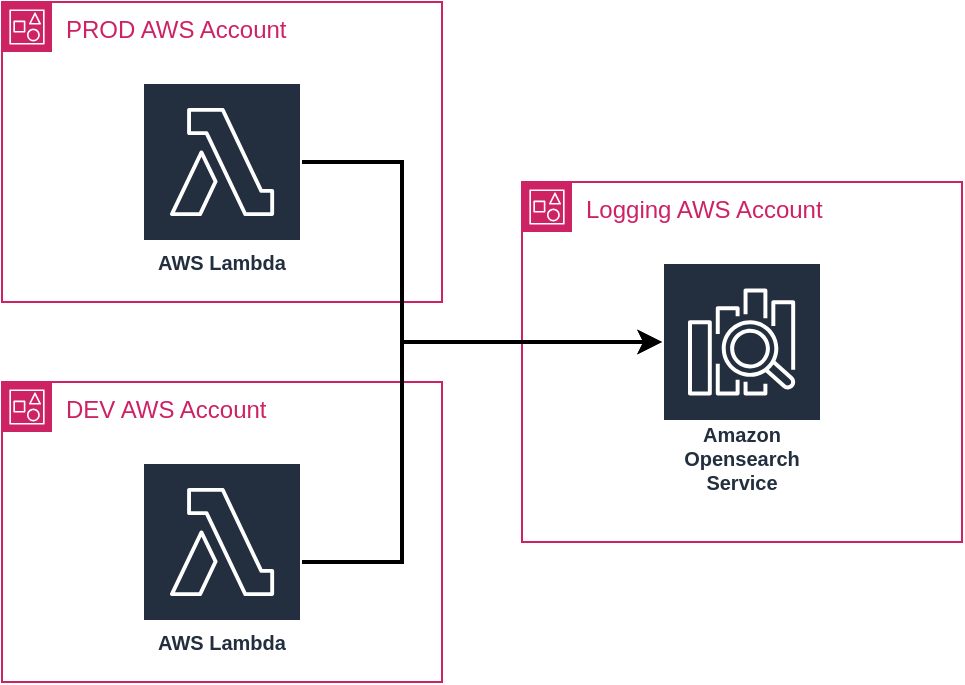 <mxfile version="21.0.1" type="device"><diagram name="Page-1" id="X5ldkBM1lUoXmLsWTqdS"><mxGraphModel dx="862" dy="1836" grid="1" gridSize="10" guides="1" tooltips="1" connect="1" arrows="1" fold="1" page="1" pageScale="1" pageWidth="1300" pageHeight="1200" math="0" shadow="0"><root><mxCell id="0"/><mxCell id="1" parent="0"/><mxCell id="TZOL0M0RLqD5XjyOyjtB-3" value="PROD AWS Account" style="points=[[0,0],[0.25,0],[0.5,0],[0.75,0],[1,0],[1,0.25],[1,0.5],[1,0.75],[1,1],[0.75,1],[0.5,1],[0.25,1],[0,1],[0,0.75],[0,0.5],[0,0.25]];outlineConnect=0;gradientColor=none;html=1;whiteSpace=wrap;fontSize=12;fontStyle=0;container=1;pointerEvents=0;collapsible=0;recursiveResize=0;shape=mxgraph.aws4.group;grIcon=mxgraph.aws4.group_account;strokeColor=#CD2264;fillColor=none;verticalAlign=top;align=left;spacingLeft=30;fontColor=#CD2264;dashed=0;" vertex="1" parent="1"><mxGeometry x="120" y="-10" width="220" height="150" as="geometry"/></mxCell><mxCell id="TZOL0M0RLqD5XjyOyjtB-1" value="AWS Lambda" style="sketch=0;outlineConnect=0;fontColor=#232F3E;gradientColor=none;strokeColor=#ffffff;fillColor=#232F3E;dashed=0;verticalLabelPosition=middle;verticalAlign=bottom;align=center;html=1;whiteSpace=wrap;fontSize=10;fontStyle=1;spacing=3;shape=mxgraph.aws4.productIcon;prIcon=mxgraph.aws4.lambda;" vertex="1" parent="TZOL0M0RLqD5XjyOyjtB-3"><mxGeometry x="70" y="40" width="80" height="100" as="geometry"/></mxCell><mxCell id="TZOL0M0RLqD5XjyOyjtB-6" value="" style="shape=image;html=1;verticalAlign=top;verticalLabelPosition=bottom;labelBackgroundColor=#ffffff;imageAspect=0;aspect=fixed;image=https://cdn4.iconfinder.com/data/icons/scripting-and-programming-languages/512/660277-Python_logo-128.png;rotation=-90;" vertex="1" parent="TZOL0M0RLqD5XjyOyjtB-3"><mxGeometry x="10" y="40" width="82" height="82" as="geometry"/></mxCell><mxCell id="TZOL0M0RLqD5XjyOyjtB-4" value="Logging AWS Account" style="points=[[0,0],[0.25,0],[0.5,0],[0.75,0],[1,0],[1,0.25],[1,0.5],[1,0.75],[1,1],[0.75,1],[0.5,1],[0.25,1],[0,1],[0,0.75],[0,0.5],[0,0.25]];outlineConnect=0;gradientColor=none;html=1;whiteSpace=wrap;fontSize=12;fontStyle=0;container=1;pointerEvents=0;collapsible=0;recursiveResize=0;shape=mxgraph.aws4.group;grIcon=mxgraph.aws4.group_account;strokeColor=#CD2264;fillColor=none;verticalAlign=top;align=left;spacingLeft=30;fontColor=#CD2264;dashed=0;" vertex="1" parent="1"><mxGeometry x="380" y="80" width="220" height="180" as="geometry"/></mxCell><mxCell id="TZOL0M0RLqD5XjyOyjtB-2" value="Amazon Opensearch Service" style="sketch=0;outlineConnect=0;fontColor=#232F3E;gradientColor=none;strokeColor=#ffffff;fillColor=#232F3E;dashed=0;verticalLabelPosition=middle;verticalAlign=bottom;align=center;html=1;whiteSpace=wrap;fontSize=10;fontStyle=1;spacing=3;shape=mxgraph.aws4.productIcon;prIcon=mxgraph.aws4.elasticsearch_service;" vertex="1" parent="TZOL0M0RLqD5XjyOyjtB-4"><mxGeometry x="70" y="40" width="80" height="120" as="geometry"/></mxCell><mxCell id="TZOL0M0RLqD5XjyOyjtB-7" style="edgeStyle=orthogonalEdgeStyle;rounded=0;orthogonalLoop=1;jettySize=auto;html=1;strokeWidth=2;" edge="1" parent="1" source="TZOL0M0RLqD5XjyOyjtB-1" target="TZOL0M0RLqD5XjyOyjtB-2"><mxGeometry relative="1" as="geometry"><Array as="points"><mxPoint x="320" y="70"/><mxPoint x="320" y="160"/></Array></mxGeometry></mxCell><mxCell id="TZOL0M0RLqD5XjyOyjtB-12" value="DEV AWS Account" style="points=[[0,0],[0.25,0],[0.5,0],[0.75,0],[1,0],[1,0.25],[1,0.5],[1,0.75],[1,1],[0.75,1],[0.5,1],[0.25,1],[0,1],[0,0.75],[0,0.5],[0,0.25]];outlineConnect=0;gradientColor=none;html=1;whiteSpace=wrap;fontSize=12;fontStyle=0;container=1;pointerEvents=0;collapsible=0;recursiveResize=0;shape=mxgraph.aws4.group;grIcon=mxgraph.aws4.group_account;strokeColor=#CD2264;fillColor=none;verticalAlign=top;align=left;spacingLeft=30;fontColor=#CD2264;dashed=0;" vertex="1" parent="1"><mxGeometry x="120" y="180" width="220" height="150" as="geometry"/></mxCell><mxCell id="TZOL0M0RLqD5XjyOyjtB-15" style="edgeStyle=orthogonalEdgeStyle;rounded=0;orthogonalLoop=1;jettySize=auto;html=1;strokeWidth=2;" edge="1" parent="TZOL0M0RLqD5XjyOyjtB-12" source="TZOL0M0RLqD5XjyOyjtB-13"><mxGeometry relative="1" as="geometry"><mxPoint x="330" y="-20" as="targetPoint"/><Array as="points"><mxPoint x="200" y="90"/><mxPoint x="200" y="-20"/></Array></mxGeometry></mxCell><mxCell id="TZOL0M0RLqD5XjyOyjtB-13" value="AWS Lambda" style="sketch=0;outlineConnect=0;fontColor=#232F3E;gradientColor=none;strokeColor=#ffffff;fillColor=#232F3E;dashed=0;verticalLabelPosition=middle;verticalAlign=bottom;align=center;html=1;whiteSpace=wrap;fontSize=10;fontStyle=1;spacing=3;shape=mxgraph.aws4.productIcon;prIcon=mxgraph.aws4.lambda;" vertex="1" parent="TZOL0M0RLqD5XjyOyjtB-12"><mxGeometry x="70" y="40" width="80" height="100" as="geometry"/></mxCell><mxCell id="TZOL0M0RLqD5XjyOyjtB-14" value="" style="shape=image;html=1;verticalAlign=top;verticalLabelPosition=bottom;labelBackgroundColor=#ffffff;imageAspect=0;aspect=fixed;image=https://cdn4.iconfinder.com/data/icons/scripting-and-programming-languages/512/660277-Python_logo-128.png;rotation=-90;" vertex="1" parent="TZOL0M0RLqD5XjyOyjtB-12"><mxGeometry x="10" y="40" width="82" height="82" as="geometry"/></mxCell></root></mxGraphModel></diagram></mxfile>